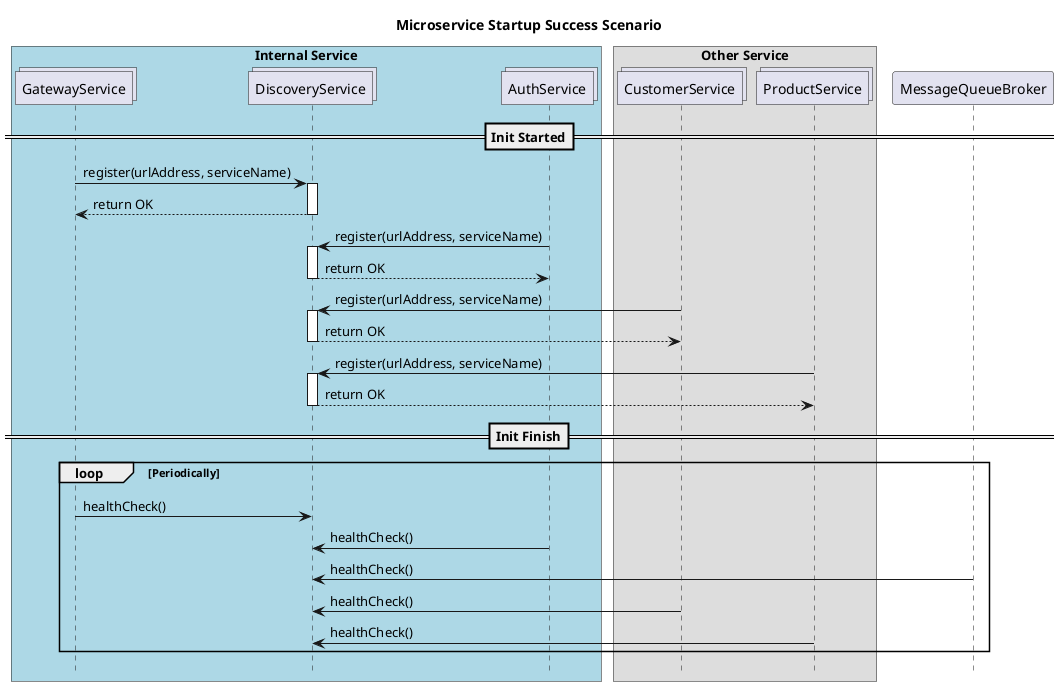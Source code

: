 @startuml StartupScenario
!pragma teoz true

title "Microservice Startup Success Scenario"
hide footbox
box "Internal Service" #LightBlue
collections GatewayService
collections DiscoveryService
collections AuthService
end box

box "Other Service"
collections CustomerService
collections ProductService
end box


==Init Started==
GatewayService -> DiscoveryService ++ : register(urlAddress, serviceName)
return return OK 
 AuthService -> DiscoveryService ++ : register(urlAddress, serviceName)
return return OK
 CustomerService -> DiscoveryService ++ : register(urlAddress, serviceName)
return return OK 
 ProductService -> DiscoveryService ++ : register(urlAddress, serviceName)
DiscoveryService --> ProductService -- : return OK 
==Init Finish==

loop Periodically
GatewayService -> DiscoveryService : healthCheck()
AuthService -> DiscoveryService : healthCheck()
MessageQueueBroker -> DiscoveryService : healthCheck()
CustomerService -> DiscoveryService : healthCheck()
ProductService -> DiscoveryService : healthCheck()
end


@enduml